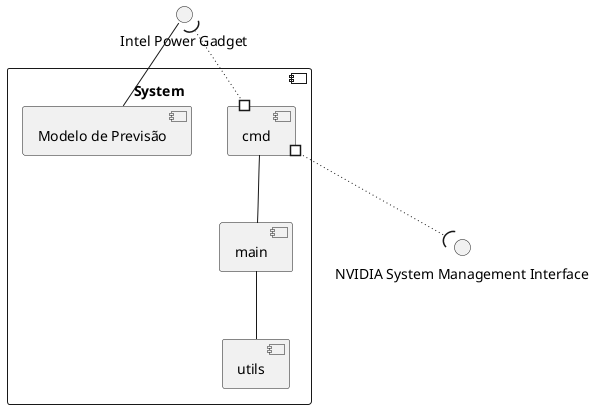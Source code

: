 @startuml
component System{
    component "main" as MAIN
    component "cmd" as CMD
    component "utils" as UTILS
    component "Modelo de Previsão" as MOD
}

interface "Intel Power Gadget" as IPG
interface "NVIDIA System Management Interface" as NSMI

CMD -- MAIN
MAIN -- UTILS
IPG -- MOD
CMD #~~( IPG
CMD #~~( NSMI

@enduml
